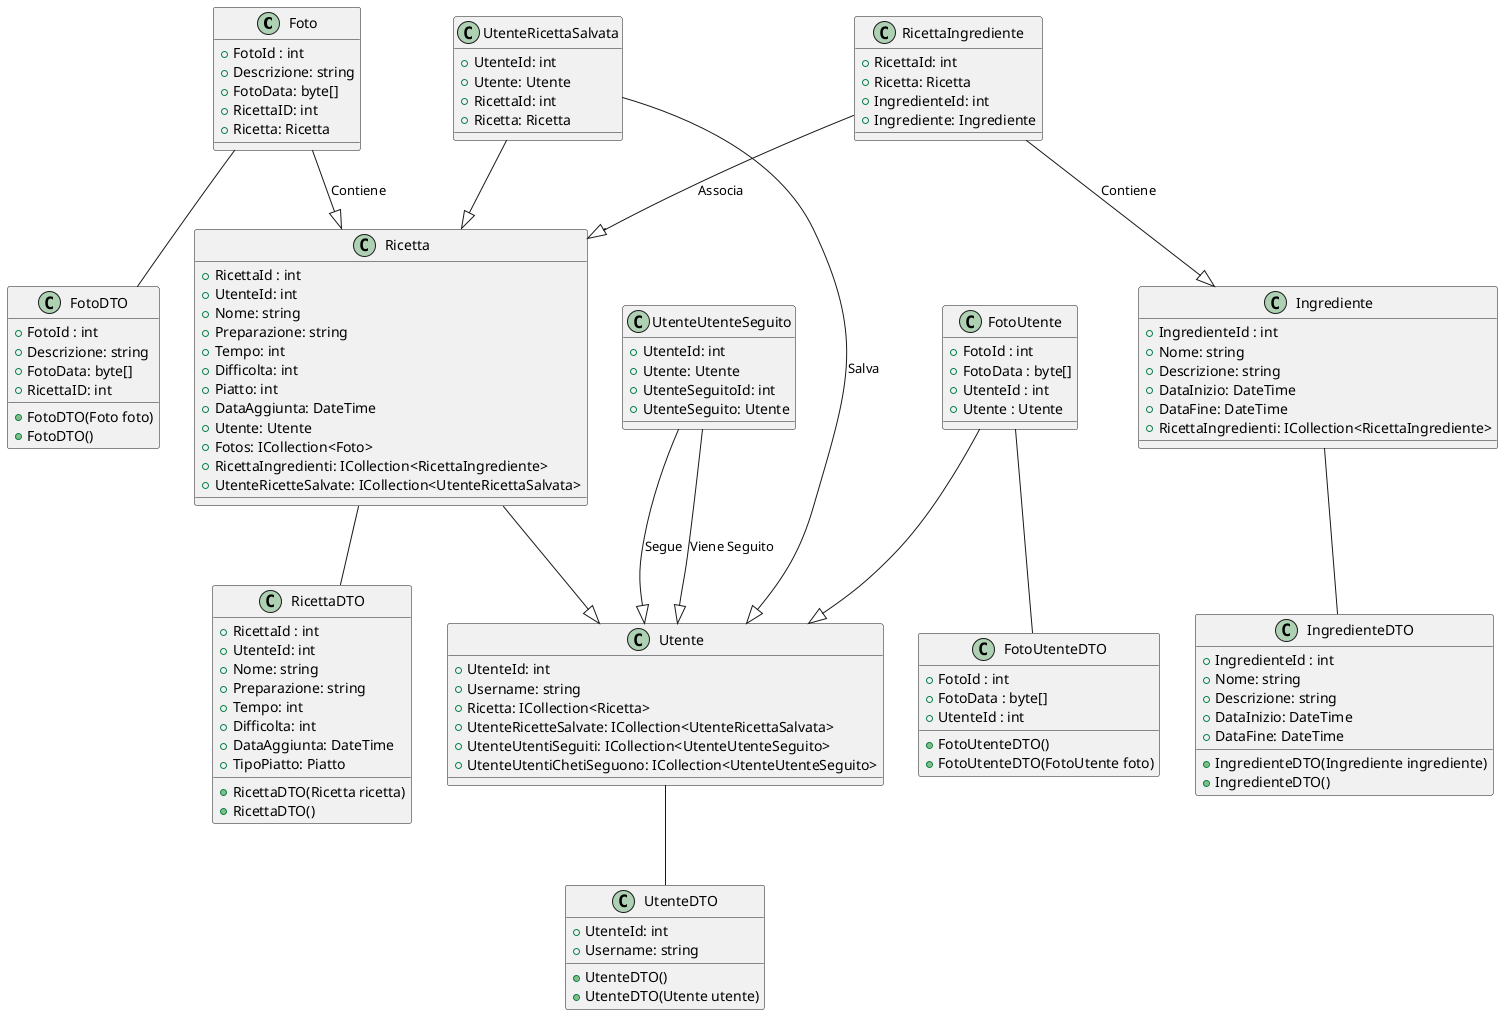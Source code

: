 @startuml
class Foto {
  + FotoId : int
  + Descrizione: string
  + FotoData: byte[]
  + RicettaID: int
  + Ricetta: Ricetta
}
class FotoUtente {
  + FotoId : int
  + FotoData : byte[]
  + UtenteId : int
  + Utente : Utente
}
class FotoUtenteDTO {
  + FotoId : int
  + FotoData : byte[]
  + UtenteId : int
  + FotoUtenteDTO()
  + FotoUtenteDTO(FotoUtente foto)
}
class FotoDTO {
  + FotoId : int
  + Descrizione: string
  + FotoData: byte[]
  + RicettaID: int
  + FotoDTO(Foto foto)
  + FotoDTO()
}
class Ingrediente {
  + IngredienteId : int
  + Nome: string
  + Descrizione: string
  + DataInizio: DateTime
  + DataFine: DateTime
  + RicettaIngredienti: ICollection<RicettaIngrediente>
}
class IngredienteDTO {
  + IngredienteId : int
  + Nome: string
  + Descrizione: string
  + DataInizio: DateTime
  + DataFine: DateTime
  + IngredienteDTO(Ingrediente ingrediente)
  + IngredienteDTO()
}
class Ricetta{
  + RicettaId : int
  + UtenteId: int
  + Nome: string
  + Preparazione: string
  + Tempo: int
  + Difficolta: int
  + Piatto: int
  + DataAggiunta: DateTime
  + Utente: Utente
  + Fotos: ICollection<Foto>
  + RicettaIngredienti: ICollection<RicettaIngrediente>
  + UtenteRicetteSalvate: ICollection<UtenteRicettaSalvata>
}
class RicettaDTO{
  + RicettaId : int
  + UtenteId: int
  + Nome: string
  + Preparazione: string
  + Tempo: int
  + Difficolta: int
  + DataAggiunta: DateTime
  + TipoPiatto: Piatto
  + RicettaDTO(Ricetta ricetta)
  + RicettaDTO()
}
class RicettaIngrediente{
  + RicettaId: int
  + Ricetta: Ricetta
  + IngredienteId: int
  + Ingrediente: Ingrediente
}
class Utente{
  + UtenteId: int
  + Username: string
  + Ricetta: ICollection<Ricetta>
  + UtenteRicetteSalvate: ICollection<UtenteRicettaSalvata>
  + UtenteUtentiSeguiti: ICollection<UtenteUtenteSeguito>
  + UtenteUtentiChetiSeguono: ICollection<UtenteUtenteSeguito>
}
class UtenteDTO{
  + UtenteId: int
  + Username: string
  + UtenteDTO()
  + UtenteDTO(Utente utente)
}
class UtenteRicettaSalvata{
  + UtenteId: int
  + Utente: Utente 
  + RicettaId: int
  + Ricetta: Ricetta
}
class UtenteUtenteSeguito{
  + UtenteId: int
  + Utente: Utente 
  + UtenteSeguitoId: int
  + UtenteSeguito: Utente
}
Ricetta --|> Utente
FotoUtente --|> Utente
Foto --|> Ricetta : Contiene
RicettaIngrediente --|> Ricetta : Associa
RicettaIngrediente --|> Ingrediente : Contiene
UtenteRicettaSalvata --|> Utente : Salva
UtenteRicettaSalvata --|> Ricetta
UtenteUtenteSeguito --|> Utente : Segue
UtenteUtenteSeguito --|> Utente : Viene Seguito
Foto -- FotoDTO
Utente -- UtenteDTO
Ingrediente -- IngredienteDTO
Ricetta -- RicettaDTO
FotoUtente -- FotoUtenteDTO
@enduml